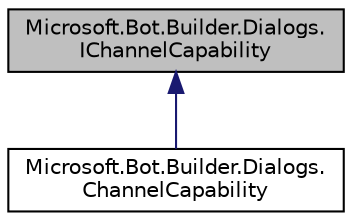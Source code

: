 digraph "Microsoft.Bot.Builder.Dialogs.IChannelCapability"
{
  edge [fontname="Helvetica",fontsize="10",labelfontname="Helvetica",labelfontsize="10"];
  node [fontname="Helvetica",fontsize="10",shape=record];
  Node1 [label="Microsoft.Bot.Builder.Dialogs.\lIChannelCapability",height=0.2,width=0.4,color="black", fillcolor="grey75", style="filled", fontcolor="black"];
  Node1 -> Node2 [dir="back",color="midnightblue",fontsize="10",style="solid",fontname="Helvetica"];
  Node2 [label="Microsoft.Bot.Builder.Dialogs.\lChannelCapability",height=0.2,width=0.4,color="black", fillcolor="white", style="filled",URL="$d0/d50/class_microsoft_1_1_bot_1_1_builder_1_1_dialogs_1_1_channel_capability.html"];
}
